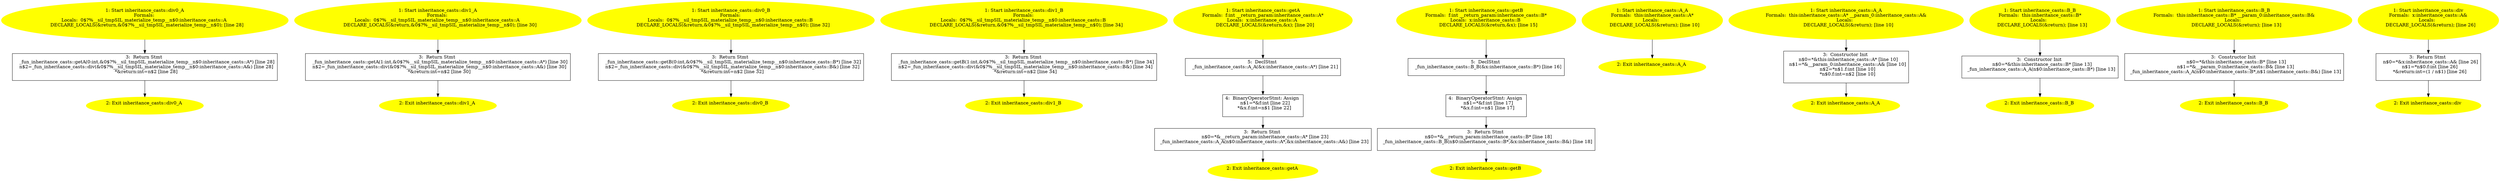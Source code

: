 /* @generated */
digraph iCFG {
"div0_A#inheritance_casts#_ZN17inheritance_casts6div0_AEv.15dec0b3616f1a776d4033f30db9fa78_1" [label="1: Start inheritance_casts::div0_A\nFormals: \nLocals:  0$?%__sil_tmpSIL_materialize_temp__n$0:inheritance_casts::A \n   DECLARE_LOCALS(&return,&0$?%__sil_tmpSIL_materialize_temp__n$0); [line 28]\n " color=yellow style=filled]
	

	 "div0_A#inheritance_casts#_ZN17inheritance_casts6div0_AEv.15dec0b3616f1a776d4033f30db9fa78_1" -> "div0_A#inheritance_casts#_ZN17inheritance_casts6div0_AEv.15dec0b3616f1a776d4033f30db9fa78_3" ;
"div0_A#inheritance_casts#_ZN17inheritance_casts6div0_AEv.15dec0b3616f1a776d4033f30db9fa78_2" [label="2: Exit inheritance_casts::div0_A \n  " color=yellow style=filled]
	

"div0_A#inheritance_casts#_ZN17inheritance_casts6div0_AEv.15dec0b3616f1a776d4033f30db9fa78_3" [label="3:  Return Stmt \n   _fun_inheritance_casts::getA(0:int,&0$?%__sil_tmpSIL_materialize_temp__n$0:inheritance_casts::A*) [line 28]\n  n$2=_fun_inheritance_casts::div(&0$?%__sil_tmpSIL_materialize_temp__n$0:inheritance_casts::A&) [line 28]\n  *&return:int=n$2 [line 28]\n " shape="box"]
	

	 "div0_A#inheritance_casts#_ZN17inheritance_casts6div0_AEv.15dec0b3616f1a776d4033f30db9fa78_3" -> "div0_A#inheritance_casts#_ZN17inheritance_casts6div0_AEv.15dec0b3616f1a776d4033f30db9fa78_2" ;
"div1_A#inheritance_casts#_ZN17inheritance_casts6div1_AEv.78e81303b9269f80f51033bdb015e1d3_1" [label="1: Start inheritance_casts::div1_A\nFormals: \nLocals:  0$?%__sil_tmpSIL_materialize_temp__n$0:inheritance_casts::A \n   DECLARE_LOCALS(&return,&0$?%__sil_tmpSIL_materialize_temp__n$0); [line 30]\n " color=yellow style=filled]
	

	 "div1_A#inheritance_casts#_ZN17inheritance_casts6div1_AEv.78e81303b9269f80f51033bdb015e1d3_1" -> "div1_A#inheritance_casts#_ZN17inheritance_casts6div1_AEv.78e81303b9269f80f51033bdb015e1d3_3" ;
"div1_A#inheritance_casts#_ZN17inheritance_casts6div1_AEv.78e81303b9269f80f51033bdb015e1d3_2" [label="2: Exit inheritance_casts::div1_A \n  " color=yellow style=filled]
	

"div1_A#inheritance_casts#_ZN17inheritance_casts6div1_AEv.78e81303b9269f80f51033bdb015e1d3_3" [label="3:  Return Stmt \n   _fun_inheritance_casts::getA(1:int,&0$?%__sil_tmpSIL_materialize_temp__n$0:inheritance_casts::A*) [line 30]\n  n$2=_fun_inheritance_casts::div(&0$?%__sil_tmpSIL_materialize_temp__n$0:inheritance_casts::A&) [line 30]\n  *&return:int=n$2 [line 30]\n " shape="box"]
	

	 "div1_A#inheritance_casts#_ZN17inheritance_casts6div1_AEv.78e81303b9269f80f51033bdb015e1d3_3" -> "div1_A#inheritance_casts#_ZN17inheritance_casts6div1_AEv.78e81303b9269f80f51033bdb015e1d3_2" ;
"div0_B#inheritance_casts#_ZN17inheritance_casts6div0_BEv.9b8c7311e4ab1bb1b67504af3bff3376_1" [label="1: Start inheritance_casts::div0_B\nFormals: \nLocals:  0$?%__sil_tmpSIL_materialize_temp__n$0:inheritance_casts::B \n   DECLARE_LOCALS(&return,&0$?%__sil_tmpSIL_materialize_temp__n$0); [line 32]\n " color=yellow style=filled]
	

	 "div0_B#inheritance_casts#_ZN17inheritance_casts6div0_BEv.9b8c7311e4ab1bb1b67504af3bff3376_1" -> "div0_B#inheritance_casts#_ZN17inheritance_casts6div0_BEv.9b8c7311e4ab1bb1b67504af3bff3376_3" ;
"div0_B#inheritance_casts#_ZN17inheritance_casts6div0_BEv.9b8c7311e4ab1bb1b67504af3bff3376_2" [label="2: Exit inheritance_casts::div0_B \n  " color=yellow style=filled]
	

"div0_B#inheritance_casts#_ZN17inheritance_casts6div0_BEv.9b8c7311e4ab1bb1b67504af3bff3376_3" [label="3:  Return Stmt \n   _fun_inheritance_casts::getB(0:int,&0$?%__sil_tmpSIL_materialize_temp__n$0:inheritance_casts::B*) [line 32]\n  n$2=_fun_inheritance_casts::div(&0$?%__sil_tmpSIL_materialize_temp__n$0:inheritance_casts::B&) [line 32]\n  *&return:int=n$2 [line 32]\n " shape="box"]
	

	 "div0_B#inheritance_casts#_ZN17inheritance_casts6div0_BEv.9b8c7311e4ab1bb1b67504af3bff3376_3" -> "div0_B#inheritance_casts#_ZN17inheritance_casts6div0_BEv.9b8c7311e4ab1bb1b67504af3bff3376_2" ;
"div1_B#inheritance_casts#_ZN17inheritance_casts6div1_BEv.9d37aacd2400426e880c13f23c689634_1" [label="1: Start inheritance_casts::div1_B\nFormals: \nLocals:  0$?%__sil_tmpSIL_materialize_temp__n$0:inheritance_casts::B \n   DECLARE_LOCALS(&return,&0$?%__sil_tmpSIL_materialize_temp__n$0); [line 34]\n " color=yellow style=filled]
	

	 "div1_B#inheritance_casts#_ZN17inheritance_casts6div1_BEv.9d37aacd2400426e880c13f23c689634_1" -> "div1_B#inheritance_casts#_ZN17inheritance_casts6div1_BEv.9d37aacd2400426e880c13f23c689634_3" ;
"div1_B#inheritance_casts#_ZN17inheritance_casts6div1_BEv.9d37aacd2400426e880c13f23c689634_2" [label="2: Exit inheritance_casts::div1_B \n  " color=yellow style=filled]
	

"div1_B#inheritance_casts#_ZN17inheritance_casts6div1_BEv.9d37aacd2400426e880c13f23c689634_3" [label="3:  Return Stmt \n   _fun_inheritance_casts::getB(1:int,&0$?%__sil_tmpSIL_materialize_temp__n$0:inheritance_casts::B*) [line 34]\n  n$2=_fun_inheritance_casts::div(&0$?%__sil_tmpSIL_materialize_temp__n$0:inheritance_casts::B&) [line 34]\n  *&return:int=n$2 [line 34]\n " shape="box"]
	

	 "div1_B#inheritance_casts#_ZN17inheritance_casts6div1_BEv.9d37aacd2400426e880c13f23c689634_3" -> "div1_B#inheritance_casts#_ZN17inheritance_casts6div1_BEv.9d37aacd2400426e880c13f23c689634_2" ;
"getA#inheritance_casts#_ZN17inheritance_casts4getAEi.7c2742f7758a7dba1c9774df1889bad7_1" [label="1: Start inheritance_casts::getA\nFormals:  f:int __return_param:inheritance_casts::A*\nLocals:  x:inheritance_casts::A \n   DECLARE_LOCALS(&return,&x); [line 20]\n " color=yellow style=filled]
	

	 "getA#inheritance_casts#_ZN17inheritance_casts4getAEi.7c2742f7758a7dba1c9774df1889bad7_1" -> "getA#inheritance_casts#_ZN17inheritance_casts4getAEi.7c2742f7758a7dba1c9774df1889bad7_5" ;
"getA#inheritance_casts#_ZN17inheritance_casts4getAEi.7c2742f7758a7dba1c9774df1889bad7_2" [label="2: Exit inheritance_casts::getA \n  " color=yellow style=filled]
	

"getA#inheritance_casts#_ZN17inheritance_casts4getAEi.7c2742f7758a7dba1c9774df1889bad7_3" [label="3:  Return Stmt \n   n$0=*&__return_param:inheritance_casts::A* [line 23]\n  _fun_inheritance_casts::A_A(n$0:inheritance_casts::A*,&x:inheritance_casts::A&) [line 23]\n " shape="box"]
	

	 "getA#inheritance_casts#_ZN17inheritance_casts4getAEi.7c2742f7758a7dba1c9774df1889bad7_3" -> "getA#inheritance_casts#_ZN17inheritance_casts4getAEi.7c2742f7758a7dba1c9774df1889bad7_2" ;
"getA#inheritance_casts#_ZN17inheritance_casts4getAEi.7c2742f7758a7dba1c9774df1889bad7_4" [label="4:  BinaryOperatorStmt: Assign \n   n$1=*&f:int [line 22]\n  *&x.f:int=n$1 [line 22]\n " shape="box"]
	

	 "getA#inheritance_casts#_ZN17inheritance_casts4getAEi.7c2742f7758a7dba1c9774df1889bad7_4" -> "getA#inheritance_casts#_ZN17inheritance_casts4getAEi.7c2742f7758a7dba1c9774df1889bad7_3" ;
"getA#inheritance_casts#_ZN17inheritance_casts4getAEi.7c2742f7758a7dba1c9774df1889bad7_5" [label="5:  DeclStmt \n   _fun_inheritance_casts::A_A(&x:inheritance_casts::A*) [line 21]\n " shape="box"]
	

	 "getA#inheritance_casts#_ZN17inheritance_casts4getAEi.7c2742f7758a7dba1c9774df1889bad7_5" -> "getA#inheritance_casts#_ZN17inheritance_casts4getAEi.7c2742f7758a7dba1c9774df1889bad7_4" ;
"getB#inheritance_casts#_ZN17inheritance_casts4getBEi.3a3dc8645898c5027aae99e05025494c_1" [label="1: Start inheritance_casts::getB\nFormals:  f:int __return_param:inheritance_casts::B*\nLocals:  x:inheritance_casts::B \n   DECLARE_LOCALS(&return,&x); [line 15]\n " color=yellow style=filled]
	

	 "getB#inheritance_casts#_ZN17inheritance_casts4getBEi.3a3dc8645898c5027aae99e05025494c_1" -> "getB#inheritance_casts#_ZN17inheritance_casts4getBEi.3a3dc8645898c5027aae99e05025494c_5" ;
"getB#inheritance_casts#_ZN17inheritance_casts4getBEi.3a3dc8645898c5027aae99e05025494c_2" [label="2: Exit inheritance_casts::getB \n  " color=yellow style=filled]
	

"getB#inheritance_casts#_ZN17inheritance_casts4getBEi.3a3dc8645898c5027aae99e05025494c_3" [label="3:  Return Stmt \n   n$0=*&__return_param:inheritance_casts::B* [line 18]\n  _fun_inheritance_casts::B_B(n$0:inheritance_casts::B*,&x:inheritance_casts::B&) [line 18]\n " shape="box"]
	

	 "getB#inheritance_casts#_ZN17inheritance_casts4getBEi.3a3dc8645898c5027aae99e05025494c_3" -> "getB#inheritance_casts#_ZN17inheritance_casts4getBEi.3a3dc8645898c5027aae99e05025494c_2" ;
"getB#inheritance_casts#_ZN17inheritance_casts4getBEi.3a3dc8645898c5027aae99e05025494c_4" [label="4:  BinaryOperatorStmt: Assign \n   n$1=*&f:int [line 17]\n  *&x.f:int=n$1 [line 17]\n " shape="box"]
	

	 "getB#inheritance_casts#_ZN17inheritance_casts4getBEi.3a3dc8645898c5027aae99e05025494c_4" -> "getB#inheritance_casts#_ZN17inheritance_casts4getBEi.3a3dc8645898c5027aae99e05025494c_3" ;
"getB#inheritance_casts#_ZN17inheritance_casts4getBEi.3a3dc8645898c5027aae99e05025494c_5" [label="5:  DeclStmt \n   _fun_inheritance_casts::B_B(&x:inheritance_casts::B*) [line 16]\n " shape="box"]
	

	 "getB#inheritance_casts#_ZN17inheritance_casts4getBEi.3a3dc8645898c5027aae99e05025494c_5" -> "getB#inheritance_casts#_ZN17inheritance_casts4getBEi.3a3dc8645898c5027aae99e05025494c_4" ;
"A#A#inheritance_casts#{_ZN17inheritance_casts1AC1Ev}.a3d1803b12cc04cbb5260c678862cdba_1" [label="1: Start inheritance_casts::A_A\nFormals:  this:inheritance_casts::A*\nLocals:  \n   DECLARE_LOCALS(&return); [line 10]\n " color=yellow style=filled]
	

	 "A#A#inheritance_casts#{_ZN17inheritance_casts1AC1Ev}.a3d1803b12cc04cbb5260c678862cdba_1" -> "A#A#inheritance_casts#{_ZN17inheritance_casts1AC1Ev}.a3d1803b12cc04cbb5260c678862cdba_2" ;
"A#A#inheritance_casts#{_ZN17inheritance_casts1AC1Ev}.a3d1803b12cc04cbb5260c678862cdba_2" [label="2: Exit inheritance_casts::A_A \n  " color=yellow style=filled]
	

"A#A#inheritance_casts#{_ZN17inheritance_casts1AC1EOS0_|constexpr}.2b8bdfd4b7c5e083c9322cc1c9e7c07f_1" [label="1: Start inheritance_casts::A_A\nFormals:  this:inheritance_casts::A* __param_0:inheritance_casts::A&\nLocals:  \n   DECLARE_LOCALS(&return); [line 10]\n " color=yellow style=filled]
	

	 "A#A#inheritance_casts#{_ZN17inheritance_casts1AC1EOS0_|constexpr}.2b8bdfd4b7c5e083c9322cc1c9e7c07f_1" -> "A#A#inheritance_casts#{_ZN17inheritance_casts1AC1EOS0_|constexpr}.2b8bdfd4b7c5e083c9322cc1c9e7c07f_3" ;
"A#A#inheritance_casts#{_ZN17inheritance_casts1AC1EOS0_|constexpr}.2b8bdfd4b7c5e083c9322cc1c9e7c07f_2" [label="2: Exit inheritance_casts::A_A \n  " color=yellow style=filled]
	

"A#A#inheritance_casts#{_ZN17inheritance_casts1AC1EOS0_|constexpr}.2b8bdfd4b7c5e083c9322cc1c9e7c07f_3" [label="3:  Constructor Init \n   n$0=*&this:inheritance_casts::A* [line 10]\n  n$1=*&__param_0:inheritance_casts::A& [line 10]\n  n$2=*n$1.f:int [line 10]\n  *n$0.f:int=n$2 [line 10]\n " shape="box"]
	

	 "A#A#inheritance_casts#{_ZN17inheritance_casts1AC1EOS0_|constexpr}.2b8bdfd4b7c5e083c9322cc1c9e7c07f_3" -> "A#A#inheritance_casts#{_ZN17inheritance_casts1AC1EOS0_|constexpr}.2b8bdfd4b7c5e083c9322cc1c9e7c07f_2" ;
"B#B#inheritance_casts#{_ZN17inheritance_casts1BC1Ev}.401db7788e41b57cb90150f1710fe7c0_1" [label="1: Start inheritance_casts::B_B\nFormals:  this:inheritance_casts::B*\nLocals:  \n   DECLARE_LOCALS(&return); [line 13]\n " color=yellow style=filled]
	

	 "B#B#inheritance_casts#{_ZN17inheritance_casts1BC1Ev}.401db7788e41b57cb90150f1710fe7c0_1" -> "B#B#inheritance_casts#{_ZN17inheritance_casts1BC1Ev}.401db7788e41b57cb90150f1710fe7c0_3" ;
"B#B#inheritance_casts#{_ZN17inheritance_casts1BC1Ev}.401db7788e41b57cb90150f1710fe7c0_2" [label="2: Exit inheritance_casts::B_B \n  " color=yellow style=filled]
	

"B#B#inheritance_casts#{_ZN17inheritance_casts1BC1Ev}.401db7788e41b57cb90150f1710fe7c0_3" [label="3:  Constructor Init \n   n$0=*&this:inheritance_casts::B* [line 13]\n  _fun_inheritance_casts::A_A(n$0:inheritance_casts::B*) [line 13]\n " shape="box"]
	

	 "B#B#inheritance_casts#{_ZN17inheritance_casts1BC1Ev}.401db7788e41b57cb90150f1710fe7c0_3" -> "B#B#inheritance_casts#{_ZN17inheritance_casts1BC1Ev}.401db7788e41b57cb90150f1710fe7c0_2" ;
"B#B#inheritance_casts#{_ZN17inheritance_casts1BC1EOS0_|constexpr}.e38b8f435b929838652bf1e8572853f3_1" [label="1: Start inheritance_casts::B_B\nFormals:  this:inheritance_casts::B* __param_0:inheritance_casts::B&\nLocals:  \n   DECLARE_LOCALS(&return); [line 13]\n " color=yellow style=filled]
	

	 "B#B#inheritance_casts#{_ZN17inheritance_casts1BC1EOS0_|constexpr}.e38b8f435b929838652bf1e8572853f3_1" -> "B#B#inheritance_casts#{_ZN17inheritance_casts1BC1EOS0_|constexpr}.e38b8f435b929838652bf1e8572853f3_3" ;
"B#B#inheritance_casts#{_ZN17inheritance_casts1BC1EOS0_|constexpr}.e38b8f435b929838652bf1e8572853f3_2" [label="2: Exit inheritance_casts::B_B \n  " color=yellow style=filled]
	

"B#B#inheritance_casts#{_ZN17inheritance_casts1BC1EOS0_|constexpr}.e38b8f435b929838652bf1e8572853f3_3" [label="3:  Constructor Init \n   n$0=*&this:inheritance_casts::B* [line 13]\n  n$1=*&__param_0:inheritance_casts::B& [line 13]\n  _fun_inheritance_casts::A_A(n$0:inheritance_casts::B*,n$1:inheritance_casts::B&) [line 13]\n " shape="box"]
	

	 "B#B#inheritance_casts#{_ZN17inheritance_casts1BC1EOS0_|constexpr}.e38b8f435b929838652bf1e8572853f3_3" -> "B#B#inheritance_casts#{_ZN17inheritance_casts1BC1EOS0_|constexpr}.e38b8f435b929838652bf1e8572853f3_2" ;
"div#inheritance_casts#_ZN17inheritance_casts3divERKNS_1AE.2add4c23f8184f07027ccb32fe3cee6d_1" [label="1: Start inheritance_casts::div\nFormals:  x:inheritance_casts::A&\nLocals:  \n   DECLARE_LOCALS(&return); [line 26]\n " color=yellow style=filled]
	

	 "div#inheritance_casts#_ZN17inheritance_casts3divERKNS_1AE.2add4c23f8184f07027ccb32fe3cee6d_1" -> "div#inheritance_casts#_ZN17inheritance_casts3divERKNS_1AE.2add4c23f8184f07027ccb32fe3cee6d_3" ;
"div#inheritance_casts#_ZN17inheritance_casts3divERKNS_1AE.2add4c23f8184f07027ccb32fe3cee6d_2" [label="2: Exit inheritance_casts::div \n  " color=yellow style=filled]
	

"div#inheritance_casts#_ZN17inheritance_casts3divERKNS_1AE.2add4c23f8184f07027ccb32fe3cee6d_3" [label="3:  Return Stmt \n   n$0=*&x:inheritance_casts::A& [line 26]\n  n$1=*n$0.f:int [line 26]\n  *&return:int=(1 / n$1) [line 26]\n " shape="box"]
	

	 "div#inheritance_casts#_ZN17inheritance_casts3divERKNS_1AE.2add4c23f8184f07027ccb32fe3cee6d_3" -> "div#inheritance_casts#_ZN17inheritance_casts3divERKNS_1AE.2add4c23f8184f07027ccb32fe3cee6d_2" ;
}

